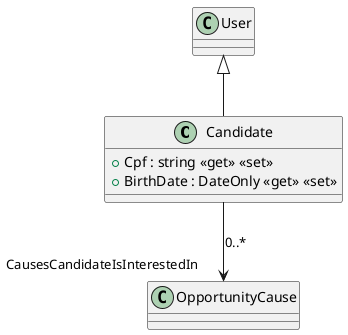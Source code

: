 @startuml
class Candidate {
    + Cpf : string <<get>> <<set>>
    + BirthDate : DateOnly <<get>> <<set>>
}
User <|-- Candidate
Candidate --> "CausesCandidateIsInterestedIn" OpportunityCause : "0..*"
@enduml
